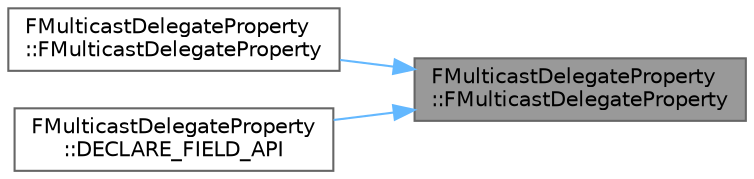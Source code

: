 digraph "FMulticastDelegateProperty::FMulticastDelegateProperty"
{
 // INTERACTIVE_SVG=YES
 // LATEX_PDF_SIZE
  bgcolor="transparent";
  edge [fontname=Helvetica,fontsize=10,labelfontname=Helvetica,labelfontsize=10];
  node [fontname=Helvetica,fontsize=10,shape=box,height=0.2,width=0.4];
  rankdir="RL";
  Node1 [id="Node000001",label="FMulticastDelegateProperty\l::FMulticastDelegateProperty",height=0.2,width=0.4,color="gray40", fillcolor="grey60", style="filled", fontcolor="black",tooltip=" "];
  Node1 -> Node2 [id="edge1_Node000001_Node000002",dir="back",color="steelblue1",style="solid",tooltip=" "];
  Node2 [id="Node000002",label="FMulticastDelegateProperty\l::FMulticastDelegateProperty",height=0.2,width=0.4,color="grey40", fillcolor="white", style="filled",URL="$d2/d2b/classFMulticastDelegateProperty.html#abffa2fd72c4d4472e3c9b3feff49e877",tooltip="Constructor used for constructing compiled in properties."];
  Node1 -> Node3 [id="edge2_Node000001_Node000003",dir="back",color="steelblue1",style="solid",tooltip=" "];
  Node3 [id="Node000003",label="FMulticastDelegateProperty\l::DECLARE_FIELD_API",height=0.2,width=0.4,color="grey40", fillcolor="white", style="filled",URL="$d2/d2b/classFMulticastDelegateProperty.html#a9c45729ca887c18d6290ed7358c9d029",tooltip="Points to the source delegate function (the function declared with the delegate keyword) used in the ..."];
}
